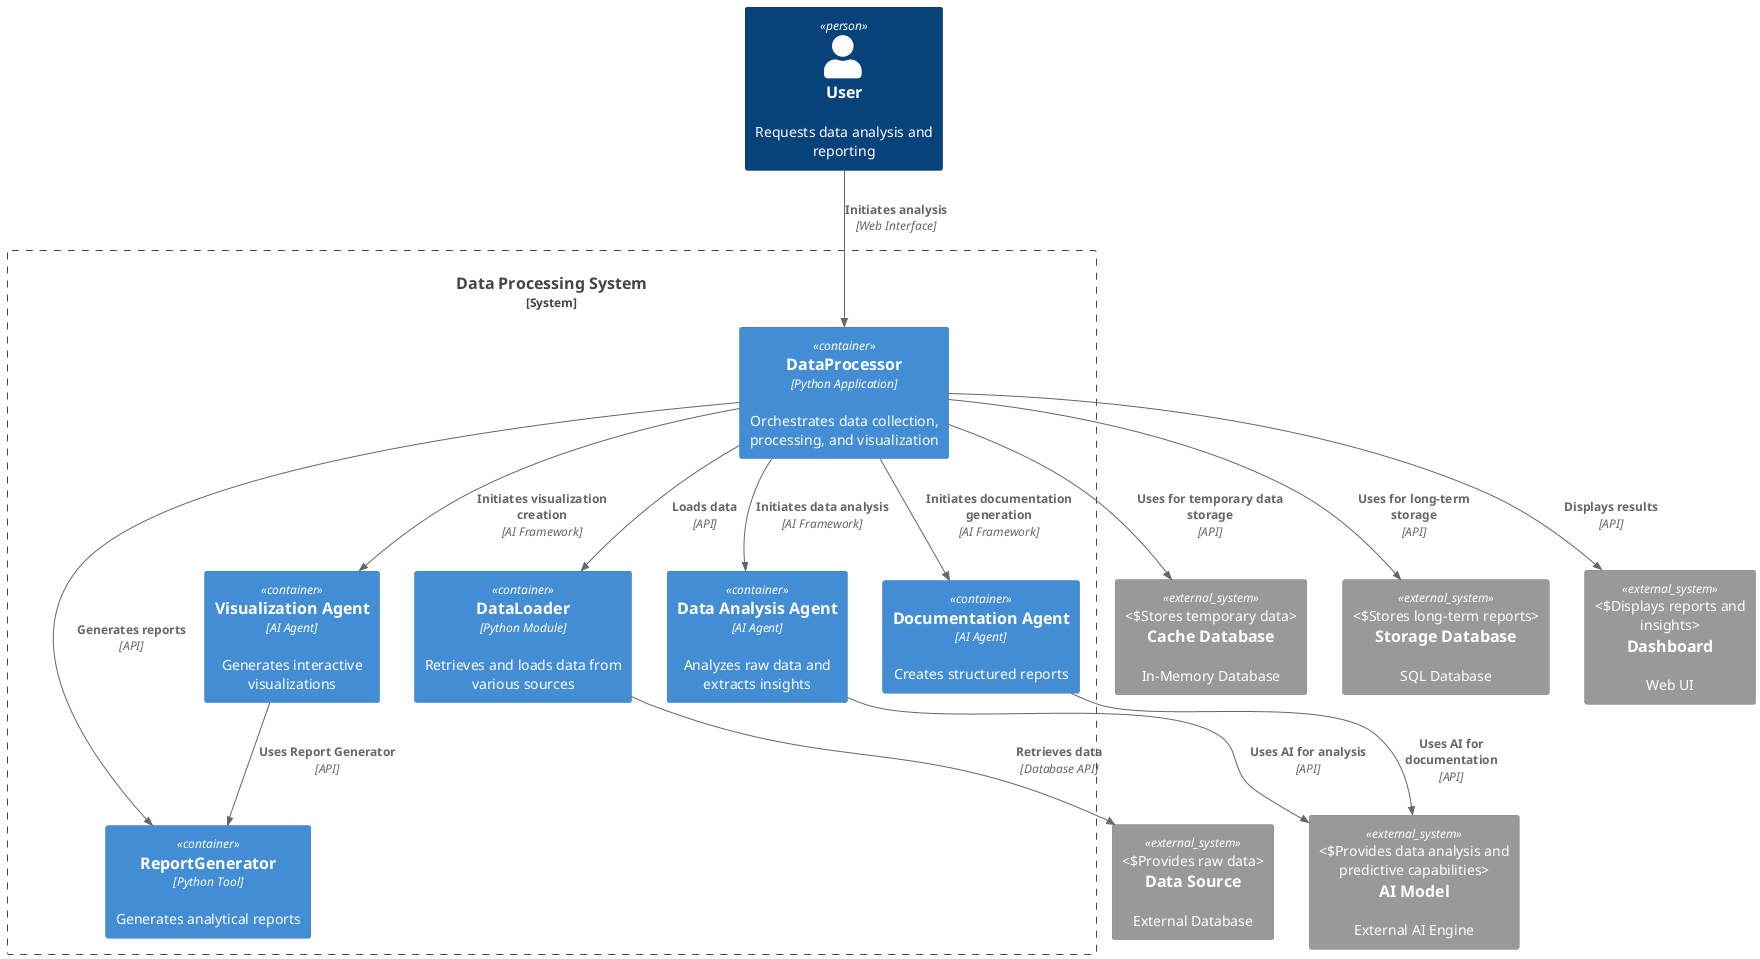 @startuml

!include <c4/C4_Context>
!include <c4/C4_Container>

System_Boundary(c1, "Data Processing System") {
    Container(data_processor, "DataProcessor", "Python Application", "Orchestrates data collection, processing, and visualization")
    Container(data_loader, "DataLoader", "Python Module", "Retrieves and loads data from various sources")
    Container(report_generator, "ReportGenerator", "Python Tool", "Generates analytical reports")
    Rel(data_processor, data_loader, "Loads data", "API")
    Rel(data_processor, report_generator, "Generates reports", "API")

    Container(data_analysis_agent, "Data Analysis Agent", "AI Agent", "Analyzes raw data and extracts insights")
    Rel(data_processor, data_analysis_agent, "Initiates data analysis", "AI Framework")
    Container(documentation_agent, "Documentation Agent", "AI Agent", "Creates structured reports")
    Rel(data_processor, documentation_agent, "Initiates documentation generation", "AI Framework")
    Container(visualization_agent, "Visualization Agent", "AI Agent", "Generates interactive visualizations")
    Rel(data_processor, visualization_agent, "Initiates visualization creation", "AI Framework")
    Rel(visualization_agent, report_generator, "Uses Report Generator", "API")
}

Person(user, "User", "Requests data analysis and reporting")
Rel(user, data_processor, "Initiates analysis", "Web Interface")

System_Ext(ai_model, "AI Model", "External AI Engine", "Provides data analysis and predictive capabilities")
Rel(data_analysis_agent, ai_model, "Uses AI for analysis", "API")
Rel(documentation_agent, ai_model, "Uses AI for documentation", "API")

System_Ext(data_source, "Data Source", "External Database", "Provides raw data")
Rel(data_loader, data_source, "Retrieves data", "Database API")

System_Ext(cache_db, "Cache Database", "In-Memory Database", "Stores temporary data")
Rel(data_processor, cache_db, "Uses for temporary data storage", "API")

System_Ext(storage_db, "Storage Database", "SQL Database", "Stores long-term reports")
Rel(data_processor, storage_db, "Uses for long-term storage", "API")

System_Ext(dashboard, "Dashboard", "Web UI", "Displays reports and insights")
Rel(data_processor, dashboard, "Displays results", "API")

@enduml

